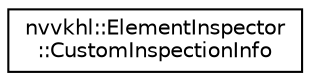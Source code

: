 digraph "Graphical Class Hierarchy"
{
 // LATEX_PDF_SIZE
  edge [fontname="Helvetica",fontsize="10",labelfontname="Helvetica",labelfontsize="10"];
  node [fontname="Helvetica",fontsize="10",shape=record];
  rankdir="LR";
  Node0 [label="nvvkhl::ElementInspector\l::CustomInspectionInfo",height=0.2,width=0.4,color="black", fillcolor="white", style="filled",URL="$structnvvkhl_1_1_element_inspector_1_1_custom_inspection_info.html",tooltip=" "];
}
